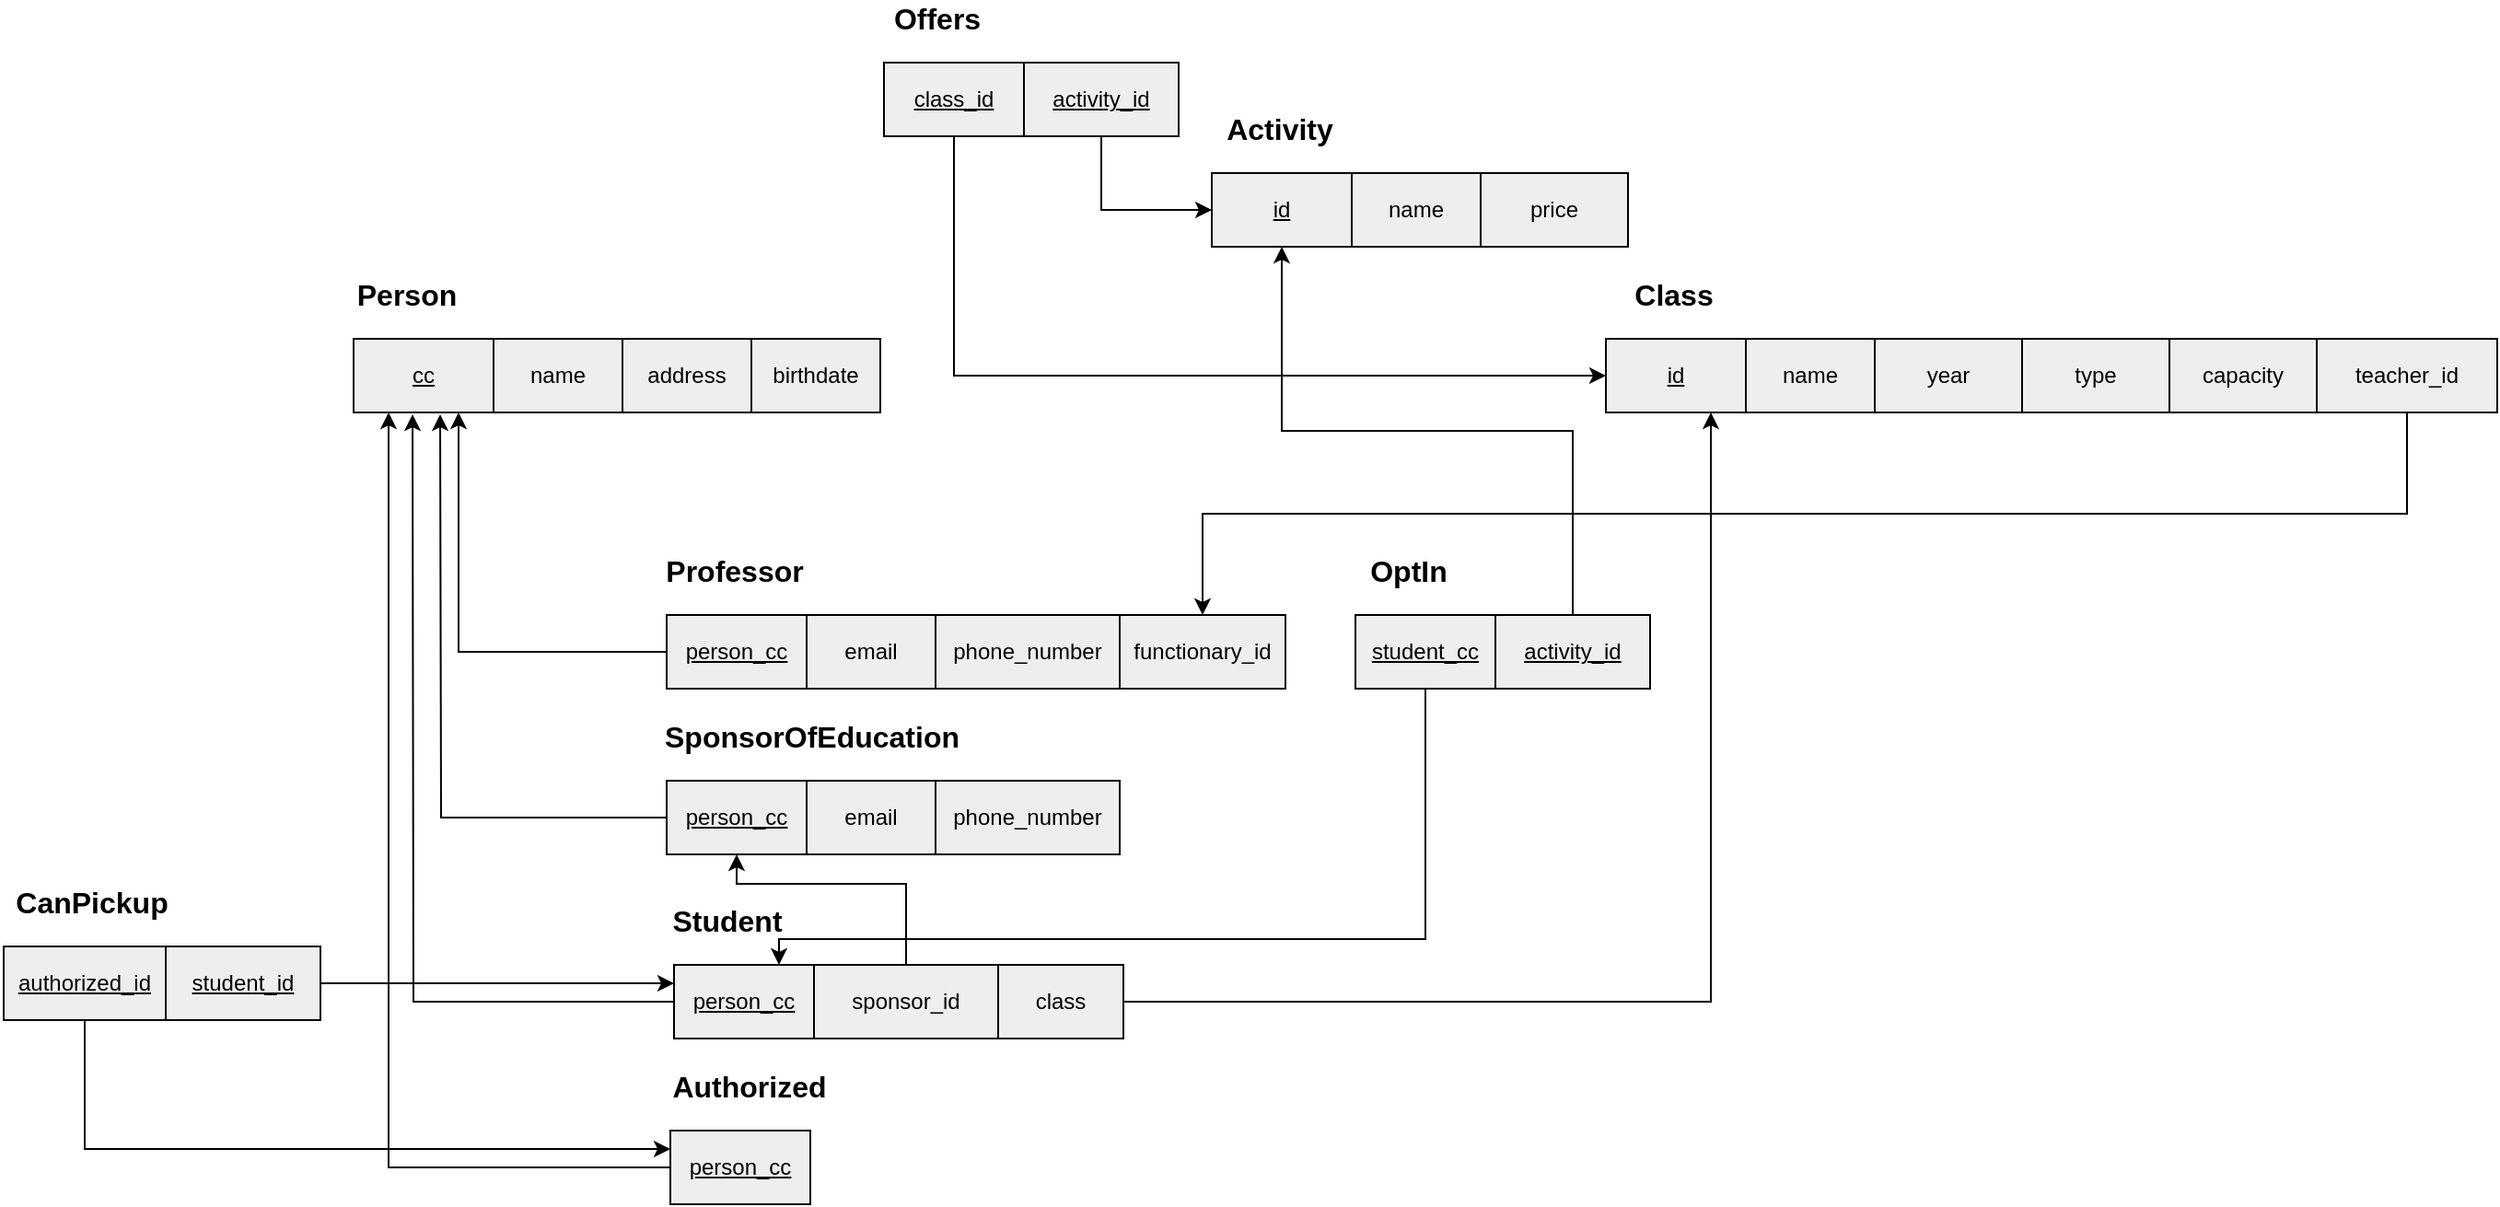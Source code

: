 <mxfile version="14.5.1" type="device"><diagram id="QZgWrewyPu_g0IEHQisK" name="Page-1"><mxGraphModel dx="2310" dy="1870" grid="1" gridSize="10" guides="1" tooltips="1" connect="1" arrows="1" fold="1" page="1" pageScale="1" pageWidth="827" pageHeight="1169" math="0" shadow="0"><root><mxCell id="0"/><mxCell id="1" parent="0"/><mxCell id="vDuK-zscZmKeq3tI9bKa-1" value="&lt;span style=&quot;font-size: 16px&quot;&gt;&lt;b&gt;Person&lt;/b&gt;&lt;/span&gt;" style="text;html=1;strokeColor=none;fillColor=none;align=center;verticalAlign=middle;whiteSpace=wrap;rounded=0;" vertex="1" parent="1"><mxGeometry x="-50" y="-30" width="62" height="20" as="geometry"/></mxCell><mxCell id="vDuK-zscZmKeq3tI9bKa-2" value="&lt;u&gt;cc&lt;/u&gt;" style="rounded=0;whiteSpace=wrap;html=1;strokeColor=#000000;fillColor=#EEEEEE;" vertex="1" parent="1"><mxGeometry x="-48" y="4" width="76" height="40" as="geometry"/></mxCell><mxCell id="vDuK-zscZmKeq3tI9bKa-3" value="name" style="rounded=0;whiteSpace=wrap;html=1;strokeColor=#000000;fillColor=#EEEEEE;" vertex="1" parent="1"><mxGeometry x="28" y="4" width="70" height="40" as="geometry"/></mxCell><mxCell id="vDuK-zscZmKeq3tI9bKa-4" value="address" style="rounded=0;whiteSpace=wrap;html=1;strokeColor=#000000;fillColor=#EEEEEE;" vertex="1" parent="1"><mxGeometry x="98" y="4" width="70" height="40" as="geometry"/></mxCell><mxCell id="vDuK-zscZmKeq3tI9bKa-9" value="birthdate" style="rounded=0;whiteSpace=wrap;html=1;strokeColor=#000000;fillColor=#EEEEEE;" vertex="1" parent="1"><mxGeometry x="168" y="4" width="70" height="40" as="geometry"/></mxCell><mxCell id="vDuK-zscZmKeq3tI9bKa-10" value="&lt;span style=&quot;font-size: 16px&quot;&gt;&lt;b&gt;Professor&lt;/b&gt;&lt;/span&gt;" style="text;html=1;strokeColor=none;fillColor=none;align=center;verticalAlign=middle;whiteSpace=wrap;rounded=0;" vertex="1" parent="1"><mxGeometry x="120" y="120" width="78" height="20" as="geometry"/></mxCell><mxCell id="vDuK-zscZmKeq3tI9bKa-40" style="edgeStyle=orthogonalEdgeStyle;rounded=0;orthogonalLoop=1;jettySize=auto;html=1;exitX=0;exitY=0.5;exitDx=0;exitDy=0;entryX=0.75;entryY=1;entryDx=0;entryDy=0;" edge="1" parent="1" source="vDuK-zscZmKeq3tI9bKa-11" target="vDuK-zscZmKeq3tI9bKa-2"><mxGeometry relative="1" as="geometry"/></mxCell><mxCell id="vDuK-zscZmKeq3tI9bKa-11" value="&lt;u&gt;person_cc&lt;/u&gt;" style="rounded=0;whiteSpace=wrap;html=1;strokeColor=#000000;fillColor=#EEEEEE;" vertex="1" parent="1"><mxGeometry x="122" y="154" width="76" height="40" as="geometry"/></mxCell><mxCell id="vDuK-zscZmKeq3tI9bKa-12" value="email" style="rounded=0;whiteSpace=wrap;html=1;strokeColor=#000000;fillColor=#EEEEEE;" vertex="1" parent="1"><mxGeometry x="198" y="154" width="70" height="40" as="geometry"/></mxCell><mxCell id="vDuK-zscZmKeq3tI9bKa-13" value="phone_number" style="rounded=0;whiteSpace=wrap;html=1;strokeColor=#000000;fillColor=#EEEEEE;" vertex="1" parent="1"><mxGeometry x="268" y="154" width="100" height="40" as="geometry"/></mxCell><mxCell id="vDuK-zscZmKeq3tI9bKa-14" value="functionary_id" style="rounded=0;whiteSpace=wrap;html=1;strokeColor=#000000;fillColor=#EEEEEE;" vertex="1" parent="1"><mxGeometry x="368" y="154" width="90" height="40" as="geometry"/></mxCell><mxCell id="vDuK-zscZmKeq3tI9bKa-17" value="&lt;span style=&quot;font-size: 16px&quot;&gt;&lt;b&gt;SponsorOfEducation&lt;/b&gt;&lt;/span&gt;" style="text;html=1;strokeColor=none;fillColor=none;align=center;verticalAlign=middle;whiteSpace=wrap;rounded=0;" vertex="1" parent="1"><mxGeometry x="113" y="210" width="176" height="20" as="geometry"/></mxCell><mxCell id="vDuK-zscZmKeq3tI9bKa-42" style="edgeStyle=orthogonalEdgeStyle;rounded=0;orthogonalLoop=1;jettySize=auto;html=1;exitX=0;exitY=0.5;exitDx=0;exitDy=0;" edge="1" parent="1" source="vDuK-zscZmKeq3tI9bKa-18"><mxGeometry relative="1" as="geometry"><mxPoint x="-1" y="45" as="targetPoint"/></mxGeometry></mxCell><mxCell id="vDuK-zscZmKeq3tI9bKa-18" value="&lt;u&gt;person_cc&lt;/u&gt;" style="rounded=0;whiteSpace=wrap;html=1;strokeColor=#000000;fillColor=#EEEEEE;" vertex="1" parent="1"><mxGeometry x="122" y="244" width="76" height="40" as="geometry"/></mxCell><mxCell id="vDuK-zscZmKeq3tI9bKa-19" value="email" style="rounded=0;whiteSpace=wrap;html=1;strokeColor=#000000;fillColor=#EEEEEE;" vertex="1" parent="1"><mxGeometry x="198" y="244" width="70" height="40" as="geometry"/></mxCell><mxCell id="vDuK-zscZmKeq3tI9bKa-20" value="phone_number" style="rounded=0;whiteSpace=wrap;html=1;strokeColor=#000000;fillColor=#EEEEEE;" vertex="1" parent="1"><mxGeometry x="268" y="244" width="100" height="40" as="geometry"/></mxCell><mxCell id="vDuK-zscZmKeq3tI9bKa-22" value="&lt;span style=&quot;font-size: 16px&quot;&gt;&lt;b&gt;Student&lt;/b&gt;&lt;/span&gt;" style="text;html=1;strokeColor=none;fillColor=none;align=center;verticalAlign=middle;whiteSpace=wrap;rounded=0;" vertex="1" parent="1"><mxGeometry x="108" y="310" width="94" height="20" as="geometry"/></mxCell><mxCell id="vDuK-zscZmKeq3tI9bKa-43" style="edgeStyle=orthogonalEdgeStyle;rounded=0;orthogonalLoop=1;jettySize=auto;html=1;exitX=0;exitY=0.5;exitDx=0;exitDy=0;" edge="1" parent="1" source="vDuK-zscZmKeq3tI9bKa-23"><mxGeometry relative="1" as="geometry"><mxPoint x="-16" y="45" as="targetPoint"/></mxGeometry></mxCell><mxCell id="vDuK-zscZmKeq3tI9bKa-23" value="&lt;u&gt;person_cc&lt;/u&gt;" style="rounded=0;whiteSpace=wrap;html=1;strokeColor=#000000;fillColor=#EEEEEE;" vertex="1" parent="1"><mxGeometry x="126" y="344" width="76" height="40" as="geometry"/></mxCell><mxCell id="vDuK-zscZmKeq3tI9bKa-26" value="&lt;span style=&quot;font-size: 16px&quot;&gt;&lt;b&gt;Authorized&lt;/b&gt;&lt;/span&gt;" style="text;html=1;strokeColor=none;fillColor=none;align=center;verticalAlign=middle;whiteSpace=wrap;rounded=0;" vertex="1" parent="1"><mxGeometry x="120" y="400" width="94" height="20" as="geometry"/></mxCell><mxCell id="vDuK-zscZmKeq3tI9bKa-44" style="edgeStyle=orthogonalEdgeStyle;rounded=0;orthogonalLoop=1;jettySize=auto;html=1;exitX=0;exitY=0.5;exitDx=0;exitDy=0;entryX=0.25;entryY=1;entryDx=0;entryDy=0;" edge="1" parent="1" source="vDuK-zscZmKeq3tI9bKa-27" target="vDuK-zscZmKeq3tI9bKa-2"><mxGeometry relative="1" as="geometry"/></mxCell><mxCell id="vDuK-zscZmKeq3tI9bKa-27" value="&lt;u&gt;person_cc&lt;/u&gt;" style="rounded=0;whiteSpace=wrap;html=1;strokeColor=#000000;fillColor=#EEEEEE;" vertex="1" parent="1"><mxGeometry x="124" y="434" width="76" height="40" as="geometry"/></mxCell><mxCell id="vDuK-zscZmKeq3tI9bKa-28" value="&lt;span style=&quot;font-size: 16px&quot;&gt;&lt;b&gt;Class&lt;/b&gt;&lt;/span&gt;" style="text;html=1;strokeColor=none;fillColor=none;align=center;verticalAlign=middle;whiteSpace=wrap;rounded=0;" vertex="1" parent="1"><mxGeometry x="630" y="-30" width="78" height="20" as="geometry"/></mxCell><mxCell id="vDuK-zscZmKeq3tI9bKa-29" value="&lt;u&gt;id&lt;/u&gt;" style="rounded=0;whiteSpace=wrap;html=1;strokeColor=#000000;fillColor=#EEEEEE;" vertex="1" parent="1"><mxGeometry x="632" y="4" width="76" height="40" as="geometry"/></mxCell><mxCell id="vDuK-zscZmKeq3tI9bKa-30" value="name" style="rounded=0;whiteSpace=wrap;html=1;strokeColor=#000000;fillColor=#EEEEEE;" vertex="1" parent="1"><mxGeometry x="708" y="4" width="70" height="40" as="geometry"/></mxCell><mxCell id="vDuK-zscZmKeq3tI9bKa-31" value="year" style="rounded=0;whiteSpace=wrap;html=1;strokeColor=#000000;fillColor=#EEEEEE;" vertex="1" parent="1"><mxGeometry x="778" y="4" width="80" height="40" as="geometry"/></mxCell><mxCell id="vDuK-zscZmKeq3tI9bKa-32" value="type" style="rounded=0;whiteSpace=wrap;html=1;strokeColor=#000000;fillColor=#EEEEEE;" vertex="1" parent="1"><mxGeometry x="858" y="4" width="80" height="40" as="geometry"/></mxCell><mxCell id="vDuK-zscZmKeq3tI9bKa-33" value="capacity" style="rounded=0;whiteSpace=wrap;html=1;strokeColor=#000000;fillColor=#EEEEEE;" vertex="1" parent="1"><mxGeometry x="938" y="4" width="80" height="40" as="geometry"/></mxCell><mxCell id="vDuK-zscZmKeq3tI9bKa-34" value="&lt;span style=&quot;font-size: 16px&quot;&gt;&lt;b&gt;Activity&lt;/b&gt;&lt;/span&gt;" style="text;html=1;strokeColor=none;fillColor=none;align=center;verticalAlign=middle;whiteSpace=wrap;rounded=0;" vertex="1" parent="1"><mxGeometry x="416" y="-120" width="78" height="20" as="geometry"/></mxCell><mxCell id="vDuK-zscZmKeq3tI9bKa-35" value="&lt;u&gt;id&lt;/u&gt;" style="rounded=0;whiteSpace=wrap;html=1;strokeColor=#000000;fillColor=#EEEEEE;" vertex="1" parent="1"><mxGeometry x="418" y="-86" width="76" height="40" as="geometry"/></mxCell><mxCell id="vDuK-zscZmKeq3tI9bKa-36" value="name" style="rounded=0;whiteSpace=wrap;html=1;strokeColor=#000000;fillColor=#EEEEEE;" vertex="1" parent="1"><mxGeometry x="494" y="-86" width="70" height="40" as="geometry"/></mxCell><mxCell id="vDuK-zscZmKeq3tI9bKa-37" value="price" style="rounded=0;whiteSpace=wrap;html=1;strokeColor=#000000;fillColor=#EEEEEE;" vertex="1" parent="1"><mxGeometry x="564" y="-86" width="80" height="40" as="geometry"/></mxCell><mxCell id="vDuK-zscZmKeq3tI9bKa-45" value="&lt;span style=&quot;font-size: 16px&quot;&gt;&lt;b&gt;Offers&lt;/b&gt;&lt;/span&gt;" style="text;html=1;strokeColor=none;fillColor=none;align=center;verticalAlign=middle;whiteSpace=wrap;rounded=0;" vertex="1" parent="1"><mxGeometry x="238" y="-180" width="62" height="20" as="geometry"/></mxCell><mxCell id="vDuK-zscZmKeq3tI9bKa-49" style="edgeStyle=orthogonalEdgeStyle;rounded=0;orthogonalLoop=1;jettySize=auto;html=1;exitX=0.5;exitY=1;exitDx=0;exitDy=0;entryX=0;entryY=0.5;entryDx=0;entryDy=0;" edge="1" parent="1" source="vDuK-zscZmKeq3tI9bKa-46" target="vDuK-zscZmKeq3tI9bKa-29"><mxGeometry relative="1" as="geometry"/></mxCell><mxCell id="vDuK-zscZmKeq3tI9bKa-46" value="&lt;u&gt;class_id&lt;/u&gt;" style="rounded=0;whiteSpace=wrap;html=1;strokeColor=#000000;fillColor=#EEEEEE;" vertex="1" parent="1"><mxGeometry x="240" y="-146" width="76" height="40" as="geometry"/></mxCell><mxCell id="vDuK-zscZmKeq3tI9bKa-48" style="edgeStyle=orthogonalEdgeStyle;rounded=0;orthogonalLoop=1;jettySize=auto;html=1;exitX=0.5;exitY=1;exitDx=0;exitDy=0;entryX=0;entryY=0.5;entryDx=0;entryDy=0;" edge="1" parent="1" source="vDuK-zscZmKeq3tI9bKa-47" target="vDuK-zscZmKeq3tI9bKa-35"><mxGeometry relative="1" as="geometry"/></mxCell><mxCell id="vDuK-zscZmKeq3tI9bKa-47" value="&lt;u&gt;activity_id&lt;/u&gt;" style="rounded=0;whiteSpace=wrap;html=1;strokeColor=#000000;fillColor=#EEEEEE;" vertex="1" parent="1"><mxGeometry x="316" y="-146" width="84" height="40" as="geometry"/></mxCell><mxCell id="vDuK-zscZmKeq3tI9bKa-54" style="edgeStyle=orthogonalEdgeStyle;rounded=0;orthogonalLoop=1;jettySize=auto;html=1;exitX=0.5;exitY=1;exitDx=0;exitDy=0;entryX=0.5;entryY=0;entryDx=0;entryDy=0;" edge="1" parent="1" source="vDuK-zscZmKeq3tI9bKa-53" target="vDuK-zscZmKeq3tI9bKa-14"><mxGeometry relative="1" as="geometry"/></mxCell><mxCell id="vDuK-zscZmKeq3tI9bKa-53" value="teacher_id" style="rounded=0;whiteSpace=wrap;html=1;strokeColor=#000000;fillColor=#EEEEEE;" vertex="1" parent="1"><mxGeometry x="1018" y="4" width="98" height="40" as="geometry"/></mxCell><mxCell id="vDuK-zscZmKeq3tI9bKa-58" style="edgeStyle=orthogonalEdgeStyle;rounded=0;orthogonalLoop=1;jettySize=auto;html=1;exitX=0.5;exitY=0;exitDx=0;exitDy=0;entryX=0.5;entryY=1;entryDx=0;entryDy=0;" edge="1" parent="1" source="vDuK-zscZmKeq3tI9bKa-55" target="vDuK-zscZmKeq3tI9bKa-18"><mxGeometry relative="1" as="geometry"><Array as="points"><mxPoint x="252" y="300"/><mxPoint x="160" y="300"/></Array></mxGeometry></mxCell><mxCell id="vDuK-zscZmKeq3tI9bKa-55" value="sponsor_id" style="rounded=0;whiteSpace=wrap;html=1;strokeColor=#000000;fillColor=#EEEEEE;" vertex="1" parent="1"><mxGeometry x="202" y="344" width="100" height="40" as="geometry"/></mxCell><mxCell id="vDuK-zscZmKeq3tI9bKa-59" value="&lt;span style=&quot;font-size: 16px&quot;&gt;&lt;b&gt;CanPickup&lt;/b&gt;&lt;/span&gt;" style="text;html=1;strokeColor=none;fillColor=none;align=center;verticalAlign=middle;whiteSpace=wrap;rounded=0;" vertex="1" parent="1"><mxGeometry x="-240" y="300" width="100" height="20" as="geometry"/></mxCell><mxCell id="vDuK-zscZmKeq3tI9bKa-64" style="edgeStyle=orthogonalEdgeStyle;rounded=0;orthogonalLoop=1;jettySize=auto;html=1;exitX=0.5;exitY=1;exitDx=0;exitDy=0;entryX=0;entryY=0.25;entryDx=0;entryDy=0;" edge="1" parent="1" source="vDuK-zscZmKeq3tI9bKa-60" target="vDuK-zscZmKeq3tI9bKa-27"><mxGeometry relative="1" as="geometry"/></mxCell><mxCell id="vDuK-zscZmKeq3tI9bKa-60" value="&lt;u&gt;authorized_id&lt;/u&gt;" style="rounded=0;whiteSpace=wrap;html=1;strokeColor=#000000;fillColor=#EEEEEE;" vertex="1" parent="1"><mxGeometry x="-238" y="334" width="88" height="40" as="geometry"/></mxCell><mxCell id="vDuK-zscZmKeq3tI9bKa-63" style="edgeStyle=orthogonalEdgeStyle;rounded=0;orthogonalLoop=1;jettySize=auto;html=1;exitX=1;exitY=0.5;exitDx=0;exitDy=0;entryX=0;entryY=0.25;entryDx=0;entryDy=0;" edge="1" parent="1" source="vDuK-zscZmKeq3tI9bKa-61" target="vDuK-zscZmKeq3tI9bKa-23"><mxGeometry relative="1" as="geometry"/></mxCell><mxCell id="vDuK-zscZmKeq3tI9bKa-61" value="&lt;u&gt;student_id&lt;/u&gt;" style="rounded=0;whiteSpace=wrap;html=1;strokeColor=#000000;fillColor=#EEEEEE;" vertex="1" parent="1"><mxGeometry x="-150" y="334" width="84" height="40" as="geometry"/></mxCell><mxCell id="vDuK-zscZmKeq3tI9bKa-66" style="edgeStyle=orthogonalEdgeStyle;rounded=0;orthogonalLoop=1;jettySize=auto;html=1;exitX=1;exitY=0.5;exitDx=0;exitDy=0;entryX=0.75;entryY=1;entryDx=0;entryDy=0;" edge="1" parent="1" source="vDuK-zscZmKeq3tI9bKa-65" target="vDuK-zscZmKeq3tI9bKa-29"><mxGeometry relative="1" as="geometry"/></mxCell><mxCell id="vDuK-zscZmKeq3tI9bKa-65" value="class" style="rounded=0;whiteSpace=wrap;html=1;strokeColor=#000000;fillColor=#EEEEEE;" vertex="1" parent="1"><mxGeometry x="302" y="344" width="68" height="40" as="geometry"/></mxCell><mxCell id="vDuK-zscZmKeq3tI9bKa-67" value="&lt;span style=&quot;font-size: 16px&quot;&gt;&lt;b&gt;OptIn&lt;/b&gt;&lt;/span&gt;" style="text;html=1;strokeColor=none;fillColor=none;align=center;verticalAlign=middle;whiteSpace=wrap;rounded=0;" vertex="1" parent="1"><mxGeometry x="494" y="120" width="62" height="20" as="geometry"/></mxCell><mxCell id="vDuK-zscZmKeq3tI9bKa-72" style="edgeStyle=orthogonalEdgeStyle;rounded=0;orthogonalLoop=1;jettySize=auto;html=1;exitX=0.5;exitY=1;exitDx=0;exitDy=0;entryX=0.75;entryY=0;entryDx=0;entryDy=0;" edge="1" parent="1" source="vDuK-zscZmKeq3tI9bKa-68" target="vDuK-zscZmKeq3tI9bKa-23"><mxGeometry relative="1" as="geometry"><mxPoint x="180" y="340" as="targetPoint"/><Array as="points"><mxPoint x="534" y="330"/><mxPoint x="183" y="330"/></Array></mxGeometry></mxCell><mxCell id="vDuK-zscZmKeq3tI9bKa-68" value="&lt;u&gt;student_cc&lt;/u&gt;" style="rounded=0;whiteSpace=wrap;html=1;strokeColor=#000000;fillColor=#EEEEEE;" vertex="1" parent="1"><mxGeometry x="496" y="154" width="76" height="40" as="geometry"/></mxCell><mxCell id="vDuK-zscZmKeq3tI9bKa-70" style="edgeStyle=orthogonalEdgeStyle;rounded=0;orthogonalLoop=1;jettySize=auto;html=1;exitX=0.5;exitY=0;exitDx=0;exitDy=0;entryX=0.5;entryY=1;entryDx=0;entryDy=0;" edge="1" parent="1" source="vDuK-zscZmKeq3tI9bKa-69" target="vDuK-zscZmKeq3tI9bKa-35"><mxGeometry relative="1" as="geometry"/></mxCell><mxCell id="vDuK-zscZmKeq3tI9bKa-69" value="&lt;u&gt;activity_id&lt;/u&gt;" style="rounded=0;whiteSpace=wrap;html=1;strokeColor=#000000;fillColor=#EEEEEE;" vertex="1" parent="1"><mxGeometry x="572" y="154" width="84" height="40" as="geometry"/></mxCell></root></mxGraphModel></diagram></mxfile>